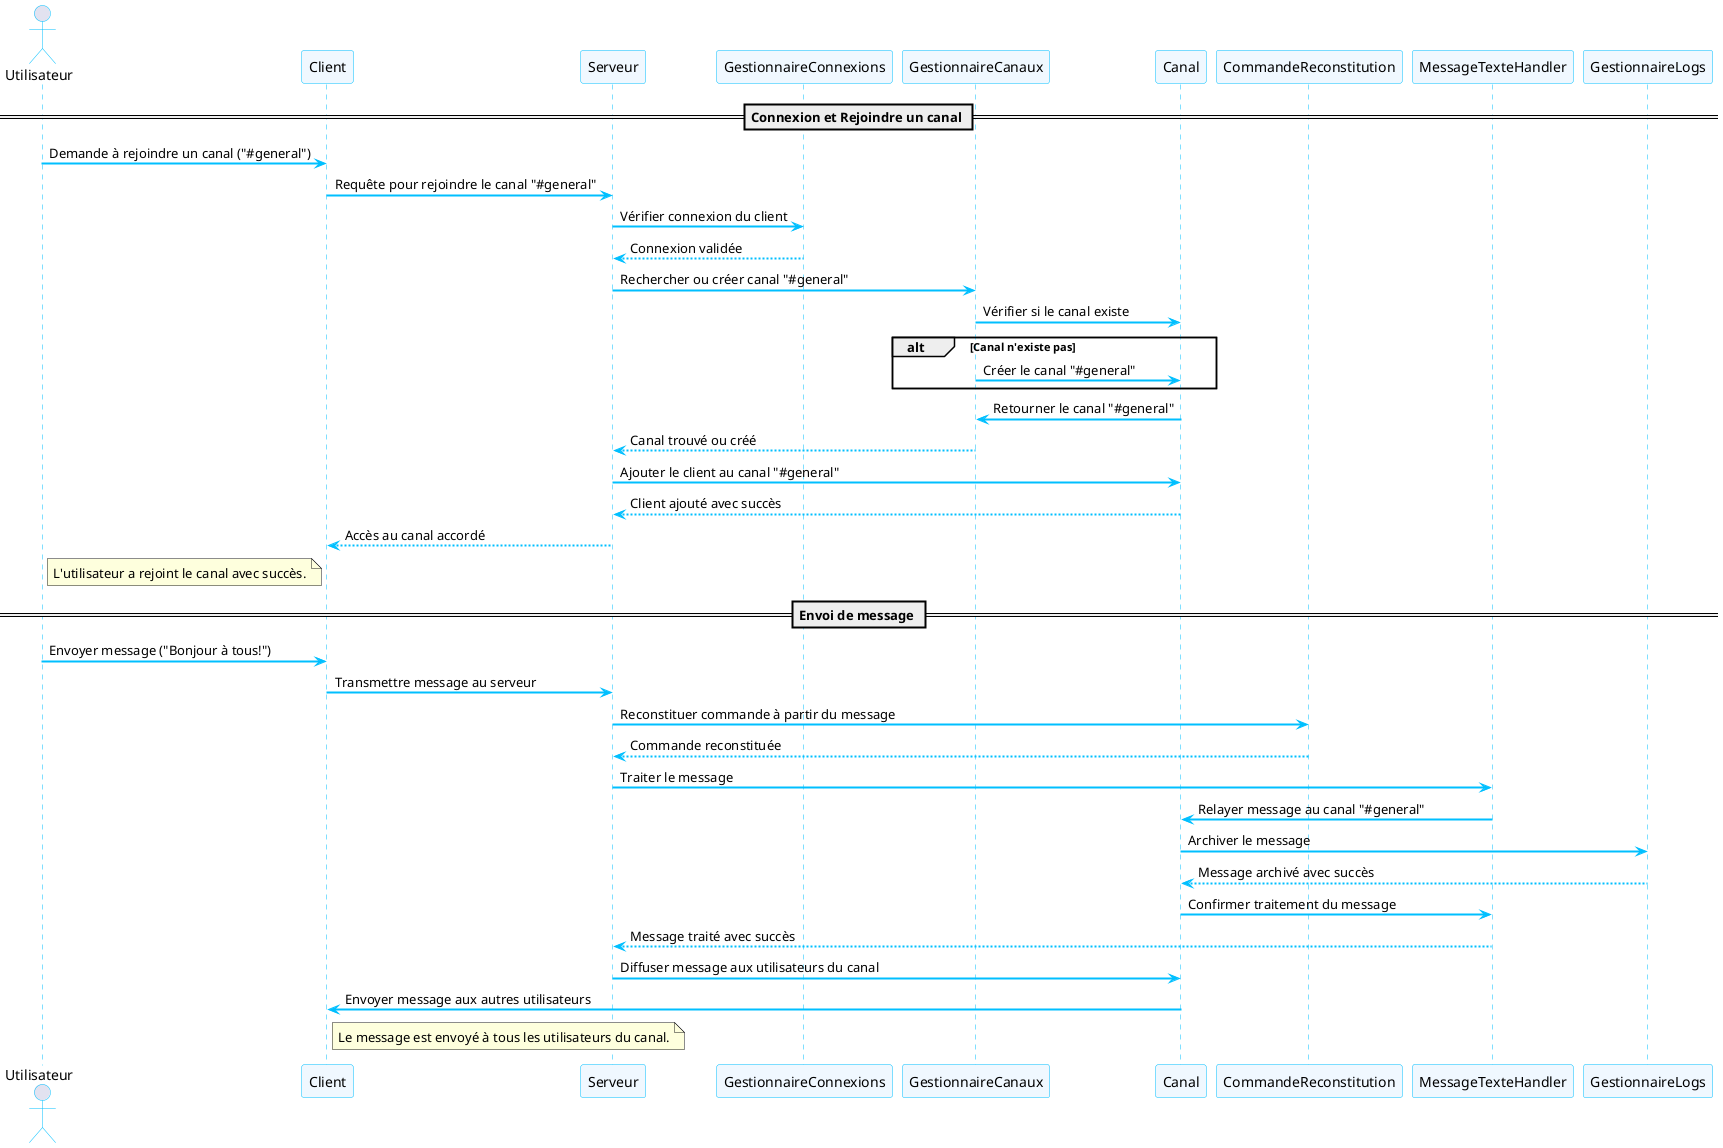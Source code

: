 @startuml
skinparam monochrome false
skinparam sequence {
    ActorBorderColor DeepSkyBlue
    LifeLineBorderColor DeepSkyBlue
    LifeLineBackgroundColor LightSkyBlue
    ParticipantBackgroundColor AliceBlue
    ParticipantBorderColor DeepSkyBlue
    ArrowColor DeepSkyBlue
    ArrowThickness 2
}

actor Utilisateur as U
participant Client as C
participant Serveur as S
participant GestionnaireConnexions as GC
participant GestionnaireCanaux as GCan
participant Canal as CAN
participant CommandeReconstitution as CR
participant MessageTexteHandler as MTH
participant GestionnaireLogs as GL

== Connexion et Rejoindre un canal ==

U -> C : Demande à rejoindre un canal ("#general")
C -> S : Requête pour rejoindre le canal "#general"
S -> GC : Vérifier connexion du client
GC --> S : Connexion validée

S -> GCan : Rechercher ou créer canal "#general"
GCan -> CAN : Vérifier si le canal existe
alt Canal n'existe pas
    GCan -> CAN : Créer le canal "#general"
end
CAN -> GCan : Retourner le canal "#general"
GCan --> S : Canal trouvé ou créé

S -> CAN : Ajouter le client au canal "#general"
CAN --> S : Client ajouté avec succès

S --> C : Accès au canal accordé

note right of U : L'utilisateur a rejoint le canal avec succès.

== Envoi de message ==

U -> C : Envoyer message ("Bonjour à tous!")
C -> S : Transmettre message au serveur
S -> CR : Reconstituer commande à partir du message
CR --> S : Commande reconstituée

S -> MTH : Traiter le message
MTH -> CAN : Relayer message au canal "#general"
CAN -> GL : Archiver le message
GL --> CAN : Message archivé avec succès

CAN -> MTH : Confirmer traitement du message
MTH --> S : Message traité avec succès

S -> CAN : Diffuser message aux utilisateurs du canal
CAN -> C : Envoyer message aux autres utilisateurs

note right of C : Le message est envoyé à tous les utilisateurs du canal.
@enduml
